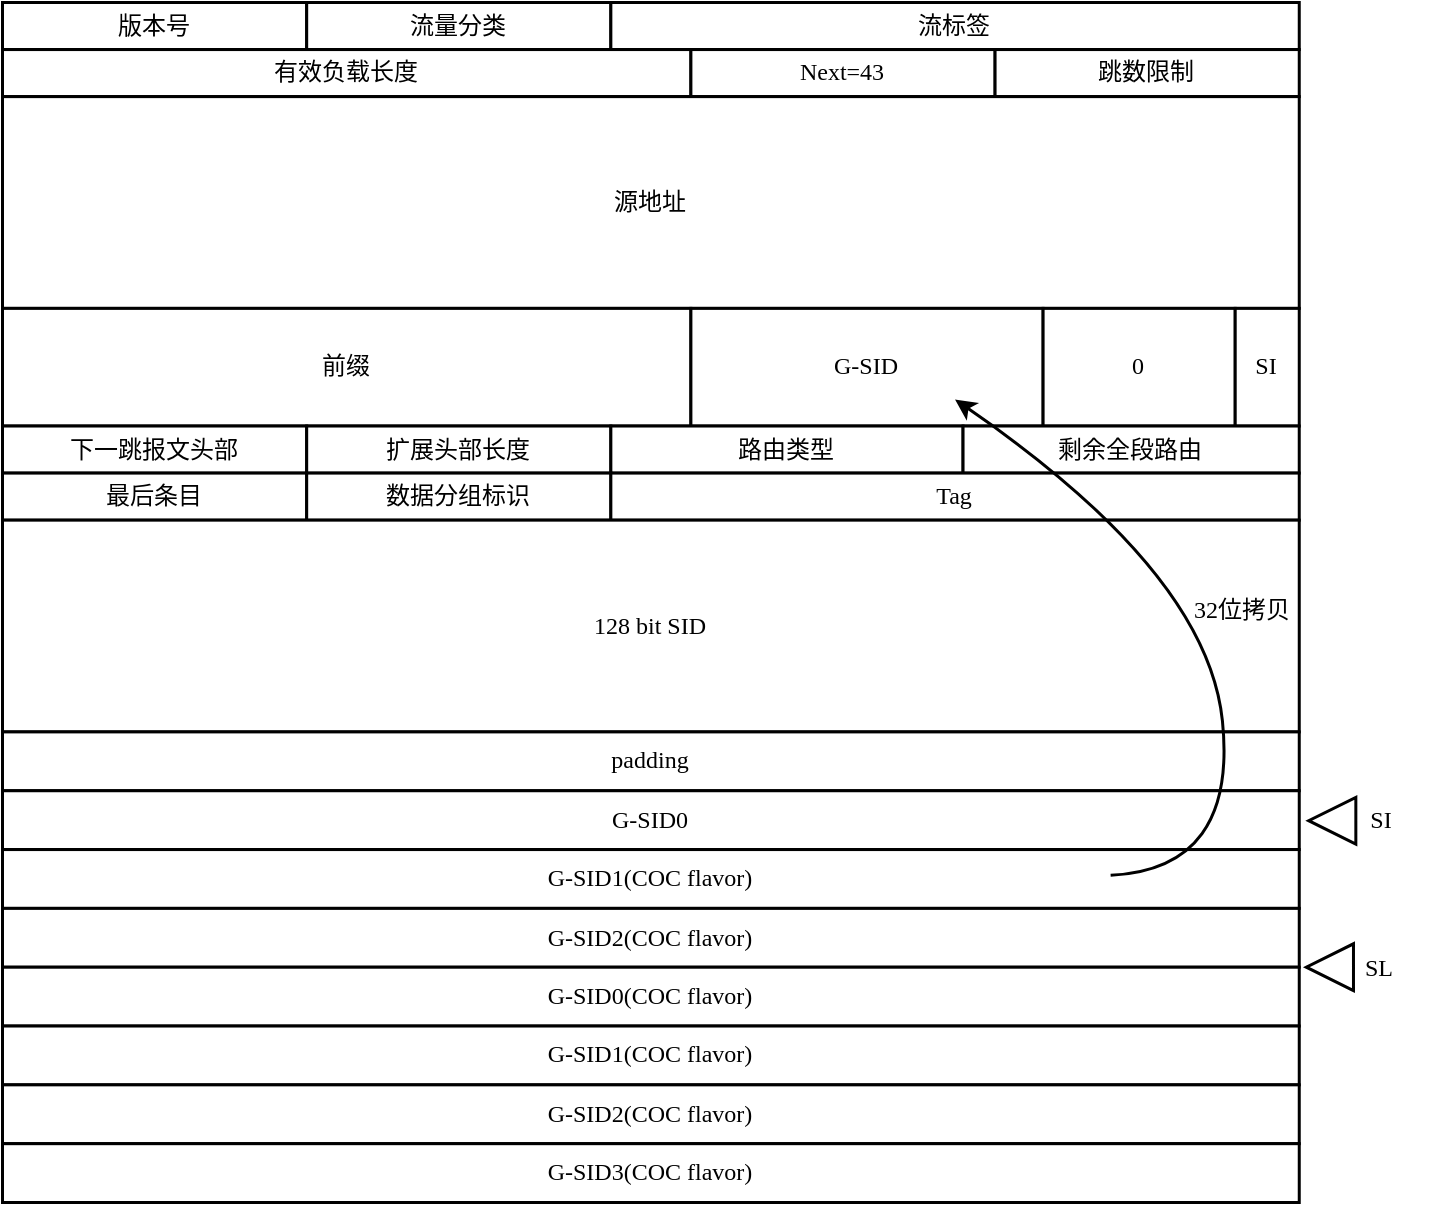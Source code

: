 <mxfile version="21.0.6" type="github">
  <diagram name="第 1 页" id="d72gD2Qw_HFluuerfOsG">
    <mxGraphModel dx="1562" dy="853" grid="1" gridSize="10" guides="1" tooltips="1" connect="1" arrows="1" fold="1" page="1" pageScale="1" pageWidth="827" pageHeight="1169" math="0" shadow="0">
      <root>
        <mxCell id="0" />
        <mxCell id="1" parent="0" />
        <mxCell id="zl0m7Npeq5hjJVL28BQn-66" value="" style="group" vertex="1" connectable="0" parent="1">
          <mxGeometry x="70" y="250" width="725" height="600" as="geometry" />
        </mxCell>
        <mxCell id="zl0m7Npeq5hjJVL28BQn-28" value="" style="group;fontFamily=Times New Roman;fillColor=none;strokeWidth=1.5;fontStyle=0" vertex="1" connectable="0" parent="zl0m7Npeq5hjJVL28BQn-66">
          <mxGeometry width="719.106" height="600" as="geometry" />
        </mxCell>
        <mxCell id="zl0m7Npeq5hjJVL28BQn-1" value="版本号" style="rounded=0;whiteSpace=wrap;html=1;fontFamily=Times New Roman;strokeWidth=1.5;fontStyle=0" vertex="1" parent="zl0m7Npeq5hjJVL28BQn-28">
          <mxGeometry width="152.088" height="23.529" as="geometry" />
        </mxCell>
        <mxCell id="zl0m7Npeq5hjJVL28BQn-2" value="流量分类" style="rounded=0;whiteSpace=wrap;html=1;fontFamily=Times New Roman;strokeWidth=1.5;fontStyle=0" vertex="1" parent="zl0m7Npeq5hjJVL28BQn-28">
          <mxGeometry x="152.088" width="152.088" height="23.529" as="geometry" />
        </mxCell>
        <mxCell id="zl0m7Npeq5hjJVL28BQn-3" value="流标签" style="rounded=0;whiteSpace=wrap;html=1;fontFamily=Times New Roman;strokeWidth=1.5;fontStyle=0" vertex="1" parent="zl0m7Npeq5hjJVL28BQn-28">
          <mxGeometry x="304.175" width="344.199" height="23.529" as="geometry" />
        </mxCell>
        <mxCell id="zl0m7Npeq5hjJVL28BQn-4" value="有效负载长度" style="rounded=0;whiteSpace=wrap;html=1;fontFamily=Times New Roman;strokeWidth=1.5;fontStyle=0" vertex="1" parent="zl0m7Npeq5hjJVL28BQn-28">
          <mxGeometry y="23.529" width="344.199" height="23.529" as="geometry" />
        </mxCell>
        <mxCell id="zl0m7Npeq5hjJVL28BQn-5" value="Next=43" style="rounded=0;whiteSpace=wrap;html=1;fontFamily=Times New Roman;strokeWidth=1.5;fontStyle=0" vertex="1" parent="zl0m7Npeq5hjJVL28BQn-28">
          <mxGeometry x="344.199" y="23.529" width="152.088" height="23.529" as="geometry" />
        </mxCell>
        <mxCell id="zl0m7Npeq5hjJVL28BQn-6" value="跳数限制" style="rounded=0;whiteSpace=wrap;html=1;fontFamily=Times New Roman;strokeWidth=1.5;fontStyle=0" vertex="1" parent="zl0m7Npeq5hjJVL28BQn-28">
          <mxGeometry x="496.286" y="23.529" width="152.088" height="23.529" as="geometry" />
        </mxCell>
        <mxCell id="zl0m7Npeq5hjJVL28BQn-7" value="源地址" style="rounded=0;whiteSpace=wrap;html=1;fontFamily=Times New Roman;strokeWidth=1.5;fontStyle=0" vertex="1" parent="zl0m7Npeq5hjJVL28BQn-28">
          <mxGeometry y="47.059" width="648.374" height="105.882" as="geometry" />
        </mxCell>
        <mxCell id="zl0m7Npeq5hjJVL28BQn-8" value="前缀" style="rounded=0;whiteSpace=wrap;html=1;fontFamily=Times New Roman;strokeWidth=1.5;fontStyle=0" vertex="1" parent="zl0m7Npeq5hjJVL28BQn-28">
          <mxGeometry y="152.941" width="344.199" height="58.824" as="geometry" />
        </mxCell>
        <mxCell id="zl0m7Npeq5hjJVL28BQn-9" value="G-SID" style="rounded=0;whiteSpace=wrap;html=1;fontFamily=Times New Roman;strokeWidth=1.5;fontStyle=0" vertex="1" parent="zl0m7Npeq5hjJVL28BQn-28">
          <mxGeometry x="344.199" y="152.941" width="176.102" height="58.824" as="geometry" />
        </mxCell>
        <mxCell id="zl0m7Npeq5hjJVL28BQn-10" value="0" style="rounded=0;whiteSpace=wrap;html=1;fontFamily=Times New Roman;strokeWidth=1.5;fontStyle=0" vertex="1" parent="zl0m7Npeq5hjJVL28BQn-28">
          <mxGeometry x="520.3" y="152.941" width="96.055" height="58.824" as="geometry" />
        </mxCell>
        <mxCell id="zl0m7Npeq5hjJVL28BQn-11" value="SI" style="rounded=0;whiteSpace=wrap;html=1;fontFamily=Times New Roman;strokeWidth=1.5;fontStyle=0" vertex="1" parent="zl0m7Npeq5hjJVL28BQn-28">
          <mxGeometry x="616.356" y="152.941" width="32.018" height="58.824" as="geometry" />
        </mxCell>
        <mxCell id="zl0m7Npeq5hjJVL28BQn-12" value="下一跳报文头部" style="rounded=0;whiteSpace=wrap;html=1;fontFamily=Times New Roman;strokeWidth=1.5;fontStyle=0" vertex="1" parent="zl0m7Npeq5hjJVL28BQn-28">
          <mxGeometry y="211.765" width="152.088" height="23.529" as="geometry" />
        </mxCell>
        <mxCell id="zl0m7Npeq5hjJVL28BQn-13" value="最后条目" style="rounded=0;whiteSpace=wrap;html=1;fontFamily=Times New Roman;strokeWidth=1.5;fontStyle=0" vertex="1" parent="zl0m7Npeq5hjJVL28BQn-28">
          <mxGeometry y="235.294" width="152.088" height="23.529" as="geometry" />
        </mxCell>
        <mxCell id="zl0m7Npeq5hjJVL28BQn-14" value="扩展头部长度" style="rounded=0;whiteSpace=wrap;html=1;fontFamily=Times New Roman;strokeWidth=1.5;fontStyle=0" vertex="1" parent="zl0m7Npeq5hjJVL28BQn-28">
          <mxGeometry x="152.088" y="211.765" width="152.088" height="23.529" as="geometry" />
        </mxCell>
        <mxCell id="zl0m7Npeq5hjJVL28BQn-15" value="路由类型" style="rounded=0;whiteSpace=wrap;html=1;fontFamily=Times New Roman;strokeWidth=1.5;fontStyle=0" vertex="1" parent="zl0m7Npeq5hjJVL28BQn-28">
          <mxGeometry x="304.175" y="211.765" width="176.102" height="23.529" as="geometry" />
        </mxCell>
        <mxCell id="zl0m7Npeq5hjJVL28BQn-16" value="剩余全段路由" style="rounded=0;whiteSpace=wrap;html=1;fontFamily=Times New Roman;strokeWidth=1.5;fontStyle=0" vertex="1" parent="zl0m7Npeq5hjJVL28BQn-28">
          <mxGeometry x="480.277" y="211.765" width="168.097" height="23.529" as="geometry" />
        </mxCell>
        <mxCell id="zl0m7Npeq5hjJVL28BQn-17" value="数据分组标识" style="rounded=0;whiteSpace=wrap;html=1;fontFamily=Times New Roman;strokeWidth=1.5;fontStyle=0" vertex="1" parent="zl0m7Npeq5hjJVL28BQn-28">
          <mxGeometry x="152.088" y="235.294" width="152.088" height="23.529" as="geometry" />
        </mxCell>
        <mxCell id="zl0m7Npeq5hjJVL28BQn-18" value="Tag" style="rounded=0;whiteSpace=wrap;html=1;fontFamily=Times New Roman;strokeWidth=1.5;fontStyle=0" vertex="1" parent="zl0m7Npeq5hjJVL28BQn-28">
          <mxGeometry x="304.175" y="235.294" width="344.199" height="23.529" as="geometry" />
        </mxCell>
        <mxCell id="zl0m7Npeq5hjJVL28BQn-19" value="128 bit SID" style="rounded=0;whiteSpace=wrap;html=1;fontFamily=Times New Roman;strokeWidth=1.5;fontStyle=0" vertex="1" parent="zl0m7Npeq5hjJVL28BQn-28">
          <mxGeometry y="258.824" width="648.374" height="105.882" as="geometry" />
        </mxCell>
        <mxCell id="zl0m7Npeq5hjJVL28BQn-20" value="padding" style="rounded=0;whiteSpace=wrap;html=1;fontFamily=Times New Roman;strokeWidth=1.5;fontStyle=0" vertex="1" parent="zl0m7Npeq5hjJVL28BQn-28">
          <mxGeometry y="364.706" width="648.374" height="29.412" as="geometry" />
        </mxCell>
        <mxCell id="zl0m7Npeq5hjJVL28BQn-21" value="G-SID0" style="rounded=0;whiteSpace=wrap;html=1;fontFamily=Times New Roman;strokeWidth=1.5;fontStyle=0" vertex="1" parent="zl0m7Npeq5hjJVL28BQn-28">
          <mxGeometry y="394.118" width="648.374" height="29.412" as="geometry" />
        </mxCell>
        <mxCell id="zl0m7Npeq5hjJVL28BQn-22" value="G-SID1(COC flavor)" style="rounded=0;whiteSpace=wrap;html=1;fontFamily=Times New Roman;strokeWidth=1.5;fontStyle=0" vertex="1" parent="zl0m7Npeq5hjJVL28BQn-28">
          <mxGeometry y="423.529" width="648.374" height="29.412" as="geometry" />
        </mxCell>
        <mxCell id="zl0m7Npeq5hjJVL28BQn-23" value="G-SID2(COC flavor)" style="rounded=0;whiteSpace=wrap;html=1;fontFamily=Times New Roman;strokeWidth=1.5;fontStyle=0" vertex="1" parent="zl0m7Npeq5hjJVL28BQn-28">
          <mxGeometry y="452.941" width="648.374" height="29.412" as="geometry" />
        </mxCell>
        <mxCell id="zl0m7Npeq5hjJVL28BQn-24" value="G-SID0(COC flavor)" style="rounded=0;whiteSpace=wrap;html=1;fontFamily=Times New Roman;strokeWidth=1.5;fontStyle=0" vertex="1" parent="zl0m7Npeq5hjJVL28BQn-28">
          <mxGeometry y="482.353" width="648.374" height="29.412" as="geometry" />
        </mxCell>
        <mxCell id="zl0m7Npeq5hjJVL28BQn-25" value="G-SID1(COC flavor)" style="rounded=0;whiteSpace=wrap;html=1;fontFamily=Times New Roman;strokeWidth=1.5;fontStyle=0" vertex="1" parent="zl0m7Npeq5hjJVL28BQn-28">
          <mxGeometry y="511.765" width="648.374" height="29.412" as="geometry" />
        </mxCell>
        <mxCell id="zl0m7Npeq5hjJVL28BQn-26" value="G-SID2(COC flavor)" style="rounded=0;whiteSpace=wrap;html=1;fontFamily=Times New Roman;strokeWidth=1.5;fontStyle=0" vertex="1" parent="zl0m7Npeq5hjJVL28BQn-28">
          <mxGeometry y="541.176" width="648.374" height="29.412" as="geometry" />
        </mxCell>
        <mxCell id="zl0m7Npeq5hjJVL28BQn-27" value="G-SID3(COC flavor)" style="rounded=0;whiteSpace=wrap;html=1;fontFamily=Times New Roman;strokeWidth=1.5;fontStyle=0" vertex="1" parent="zl0m7Npeq5hjJVL28BQn-28">
          <mxGeometry y="570.588" width="648.374" height="29.412" as="geometry" />
        </mxCell>
        <mxCell id="zl0m7Npeq5hjJVL28BQn-32" value="" style="curved=1;endArrow=classic;html=1;rounded=0;entryX=0.75;entryY=1;entryDx=0;entryDy=0;strokeWidth=1.5;fontStyle=0;fontFamily=Times New Roman;" edge="1" parent="zl0m7Npeq5hjJVL28BQn-28">
          <mxGeometry width="50" height="50" relative="1" as="geometry">
            <mxPoint x="554.065" y="436.364" as="sourcePoint" />
            <mxPoint x="476.275" y="198.518" as="targetPoint" />
            <Array as="points">
              <mxPoint x="617.535" y="433.247" />
              <mxPoint x="602.398" y="285.195" />
            </Array>
          </mxGeometry>
        </mxCell>
        <mxCell id="zl0m7Npeq5hjJVL28BQn-33" value="32位拷贝" style="rounded=0;whiteSpace=wrap;html=1;strokeColor=none;fillColor=none;strokeWidth=1.5;fontStyle=0;fontFamily=Times New Roman;" vertex="1" parent="zl0m7Npeq5hjJVL28BQn-28">
          <mxGeometry x="572.927" y="296.104" width="94.309" height="15.584" as="geometry" />
        </mxCell>
        <mxCell id="zl0m7Npeq5hjJVL28BQn-65" value="SL" style="rounded=0;whiteSpace=wrap;html=1;strokeColor=none;fillColor=none;strokeWidth=1.5;fontStyle=0;fontFamily=Times New Roman;" vertex="1" parent="zl0m7Npeq5hjJVL28BQn-28">
          <mxGeometry x="653.089" y="475.325" width="70.732" height="15.584" as="geometry" />
        </mxCell>
        <mxCell id="zl0m7Npeq5hjJVL28BQn-64" value="SI" style="rounded=0;whiteSpace=wrap;html=1;strokeColor=none;fillColor=none;strokeWidth=1.5;fontStyle=0;fontFamily=Times New Roman;" vertex="1" parent="zl0m7Npeq5hjJVL28BQn-66">
          <mxGeometry x="654.268" y="401.299" width="70.732" height="15.584" as="geometry" />
        </mxCell>
        <mxCell id="zl0m7Npeq5hjJVL28BQn-29" value="" style="triangle;whiteSpace=wrap;html=1;rotation=-180;strokeWidth=1.5;fontStyle=0;fontFamily=Times New Roman;" vertex="1" parent="zl0m7Npeq5hjJVL28BQn-66">
          <mxGeometry x="653.089" y="397.403" width="23.577" height="23.377" as="geometry" />
        </mxCell>
        <mxCell id="zl0m7Npeq5hjJVL28BQn-30" value="" style="triangle;whiteSpace=wrap;html=1;rotation=-180;strokeWidth=1.5;fontStyle=0;fontFamily=Times New Roman;" vertex="1" parent="zl0m7Npeq5hjJVL28BQn-66">
          <mxGeometry x="651.911" y="470.649" width="23.577" height="23.377" as="geometry" />
        </mxCell>
      </root>
    </mxGraphModel>
  </diagram>
</mxfile>

